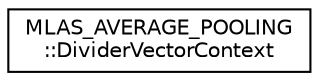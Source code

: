 digraph "Graphical Class Hierarchy"
{
  edge [fontname="Helvetica",fontsize="10",labelfontname="Helvetica",labelfontsize="10"];
  node [fontname="Helvetica",fontsize="10",shape=record];
  rankdir="LR";
  Node0 [label="MLAS_AVERAGE_POOLING\l::DividerVectorContext",height=0.2,width=0.4,color="black", fillcolor="white", style="filled",URL="$structMLAS__AVERAGE__POOLING_1_1DividerVectorContext.html"];
}
